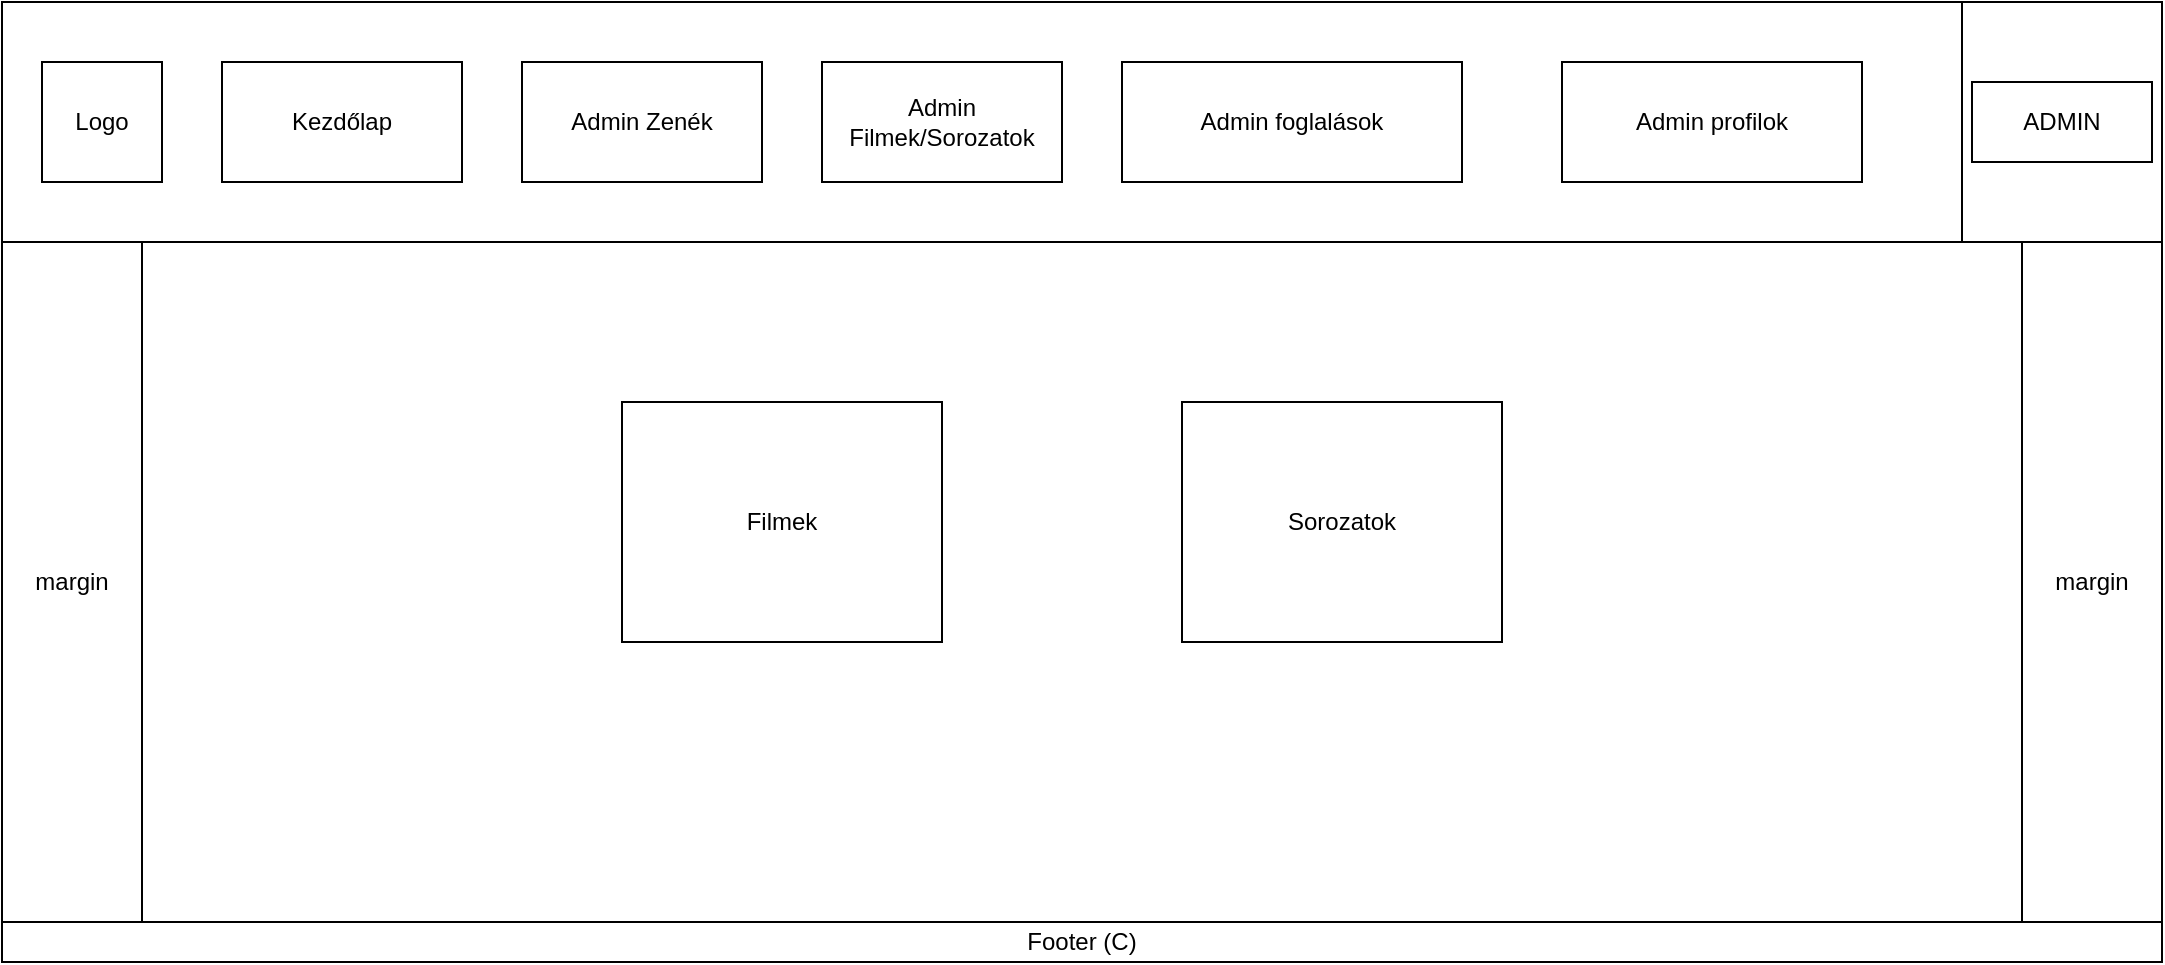 <mxfile version="26.2.14">
  <diagram name="1 oldal" id="ohfmbEw8cCkdrReCNdVJ">
    <mxGraphModel dx="3155" dy="791" grid="1" gridSize="10" guides="1" tooltips="1" connect="1" arrows="1" fold="1" page="1" pageScale="1" pageWidth="827" pageHeight="1169" math="0" shadow="0">
      <root>
        <mxCell id="0" />
        <mxCell id="1" parent="0" />
        <mxCell id="3Vun9gtLjNmnpAUXe5Oz-122" value="" style="rounded=0;whiteSpace=wrap;html=1;" vertex="1" parent="1">
          <mxGeometry x="-880" y="200" width="1080" height="480" as="geometry" />
        </mxCell>
        <mxCell id="3Vun9gtLjNmnpAUXe5Oz-123" value="" style="rounded=0;whiteSpace=wrap;html=1;" vertex="1" parent="1">
          <mxGeometry x="-880" y="200" width="1080" height="120" as="geometry" />
        </mxCell>
        <mxCell id="3Vun9gtLjNmnpAUXe5Oz-124" style="edgeStyle=orthogonalEdgeStyle;rounded=0;orthogonalLoop=1;jettySize=auto;html=1;exitX=0.5;exitY=0;exitDx=0;exitDy=0;" edge="1" parent="1" source="3Vun9gtLjNmnpAUXe5Oz-125">
          <mxGeometry relative="1" as="geometry">
            <mxPoint x="-340" y="660" as="targetPoint" />
          </mxGeometry>
        </mxCell>
        <mxCell id="3Vun9gtLjNmnpAUXe5Oz-125" value="" style="rounded=0;whiteSpace=wrap;html=1;" vertex="1" parent="1">
          <mxGeometry x="-880" y="660" width="1080" height="20" as="geometry" />
        </mxCell>
        <mxCell id="3Vun9gtLjNmnpAUXe5Oz-126" value="" style="rounded=0;whiteSpace=wrap;html=1;" vertex="1" parent="1">
          <mxGeometry x="100" y="200" width="100" height="120" as="geometry" />
        </mxCell>
        <mxCell id="3Vun9gtLjNmnpAUXe5Oz-127" value="" style="rounded=0;whiteSpace=wrap;html=1;" vertex="1" parent="1">
          <mxGeometry x="-770" y="230" width="120" height="60" as="geometry" />
        </mxCell>
        <mxCell id="3Vun9gtLjNmnpAUXe5Oz-129" value="" style="rounded=0;whiteSpace=wrap;html=1;" vertex="1" parent="1">
          <mxGeometry x="-620" y="230" width="120" height="60" as="geometry" />
        </mxCell>
        <mxCell id="3Vun9gtLjNmnpAUXe5Oz-131" value="" style="rounded=0;whiteSpace=wrap;html=1;" vertex="1" parent="1">
          <mxGeometry x="-470" y="230" width="120" height="60" as="geometry" />
        </mxCell>
        <mxCell id="3Vun9gtLjNmnpAUXe5Oz-132" value="" style="rounded=0;whiteSpace=wrap;html=1;" vertex="1" parent="1">
          <mxGeometry x="-810" y="320" width="940" height="340" as="geometry" />
        </mxCell>
        <mxCell id="3Vun9gtLjNmnpAUXe5Oz-133" value="Kezdőlap" style="text;html=1;align=center;verticalAlign=middle;whiteSpace=wrap;rounded=0;" vertex="1" parent="1">
          <mxGeometry x="-770" y="230" width="120" height="60" as="geometry" />
        </mxCell>
        <mxCell id="3Vun9gtLjNmnpAUXe5Oz-134" value="" style="rounded=0;whiteSpace=wrap;html=1;" vertex="1" parent="1">
          <mxGeometry x="-860" y="230" width="60" height="60" as="geometry" />
        </mxCell>
        <mxCell id="3Vun9gtLjNmnpAUXe5Oz-135" value="&lt;div&gt;Logo&lt;/div&gt;" style="text;html=1;align=center;verticalAlign=middle;whiteSpace=wrap;rounded=0;" vertex="1" parent="1">
          <mxGeometry x="-860" y="230" width="60" height="60" as="geometry" />
        </mxCell>
        <mxCell id="3Vun9gtLjNmnpAUXe5Oz-136" value="Admin Zenék" style="text;html=1;align=center;verticalAlign=middle;whiteSpace=wrap;rounded=0;" vertex="1" parent="1">
          <mxGeometry x="-620" y="230" width="120" height="60" as="geometry" />
        </mxCell>
        <mxCell id="3Vun9gtLjNmnpAUXe5Oz-137" value="Admin Filmek/Sorozatok" style="text;html=1;align=center;verticalAlign=middle;whiteSpace=wrap;rounded=0;" vertex="1" parent="1">
          <mxGeometry x="-470" y="230" width="120" height="60" as="geometry" />
        </mxCell>
        <mxCell id="3Vun9gtLjNmnpAUXe5Oz-139" value="Footer (C)" style="text;html=1;align=center;verticalAlign=middle;whiteSpace=wrap;rounded=0;" vertex="1" parent="1">
          <mxGeometry x="-880" y="660" width="1080" height="20" as="geometry" />
        </mxCell>
        <mxCell id="3Vun9gtLjNmnpAUXe5Oz-140" value="margin" style="text;html=1;align=center;verticalAlign=middle;whiteSpace=wrap;rounded=0;" vertex="1" parent="1">
          <mxGeometry x="-880" y="320" width="70" height="340" as="geometry" />
        </mxCell>
        <mxCell id="3Vun9gtLjNmnpAUXe5Oz-141" value="margin" style="text;html=1;align=center;verticalAlign=middle;whiteSpace=wrap;rounded=0;" vertex="1" parent="1">
          <mxGeometry x="130" y="320" width="70" height="340" as="geometry" />
        </mxCell>
        <mxCell id="3Vun9gtLjNmnpAUXe5Oz-142" value="ADMIN" style="rounded=0;whiteSpace=wrap;html=1;" vertex="1" parent="1">
          <mxGeometry x="105" y="240" width="90" height="40" as="geometry" />
        </mxCell>
        <mxCell id="3Vun9gtLjNmnpAUXe5Oz-143" value="Admin profilok" style="rounded=0;whiteSpace=wrap;html=1;" vertex="1" parent="1">
          <mxGeometry x="-100" y="230" width="150" height="60" as="geometry" />
        </mxCell>
        <mxCell id="3Vun9gtLjNmnpAUXe5Oz-149" value="Filmek" style="rounded=0;whiteSpace=wrap;html=1;" vertex="1" parent="1">
          <mxGeometry x="-570" y="400" width="160" height="120" as="geometry" />
        </mxCell>
        <mxCell id="3Vun9gtLjNmnpAUXe5Oz-150" value="Sorozatok" style="rounded=0;whiteSpace=wrap;html=1;" vertex="1" parent="1">
          <mxGeometry x="-290" y="400" width="160" height="120" as="geometry" />
        </mxCell>
        <mxCell id="3Vun9gtLjNmnpAUXe5Oz-151" value="Admin foglalások" style="rounded=0;whiteSpace=wrap;html=1;" vertex="1" parent="1">
          <mxGeometry x="-320" y="230" width="170" height="60" as="geometry" />
        </mxCell>
      </root>
    </mxGraphModel>
  </diagram>
</mxfile>
